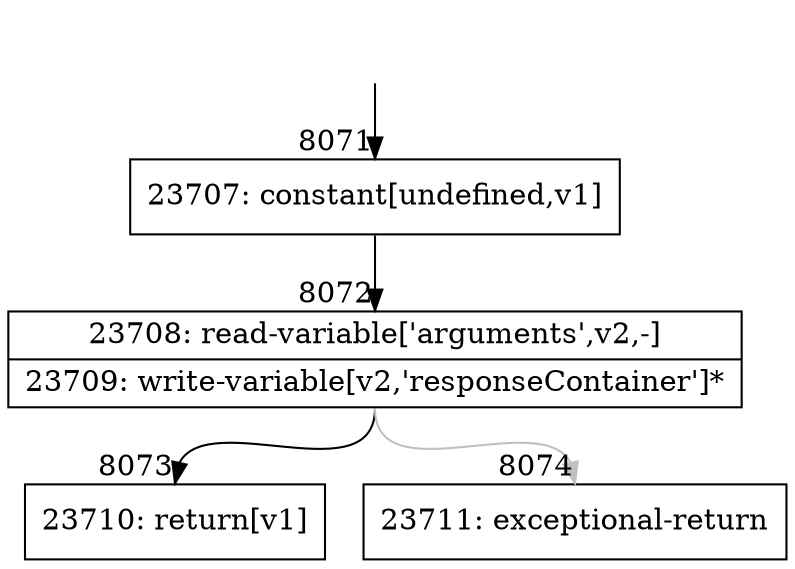 digraph {
rankdir="TD"
BB_entry503[shape=none,label=""];
BB_entry503 -> BB8071 [tailport=s, headport=n, headlabel="    8071"]
BB8071 [shape=record label="{23707: constant[undefined,v1]}" ] 
BB8071 -> BB8072 [tailport=s, headport=n, headlabel="      8072"]
BB8072 [shape=record label="{23708: read-variable['arguments',v2,-]|23709: write-variable[v2,'responseContainer']*}" ] 
BB8072 -> BB8073 [tailport=s, headport=n, headlabel="      8073"]
BB8072 -> BB8074 [tailport=s, headport=n, color=gray, headlabel="      8074"]
BB8073 [shape=record label="{23710: return[v1]}" ] 
BB8074 [shape=record label="{23711: exceptional-return}" ] 
}
